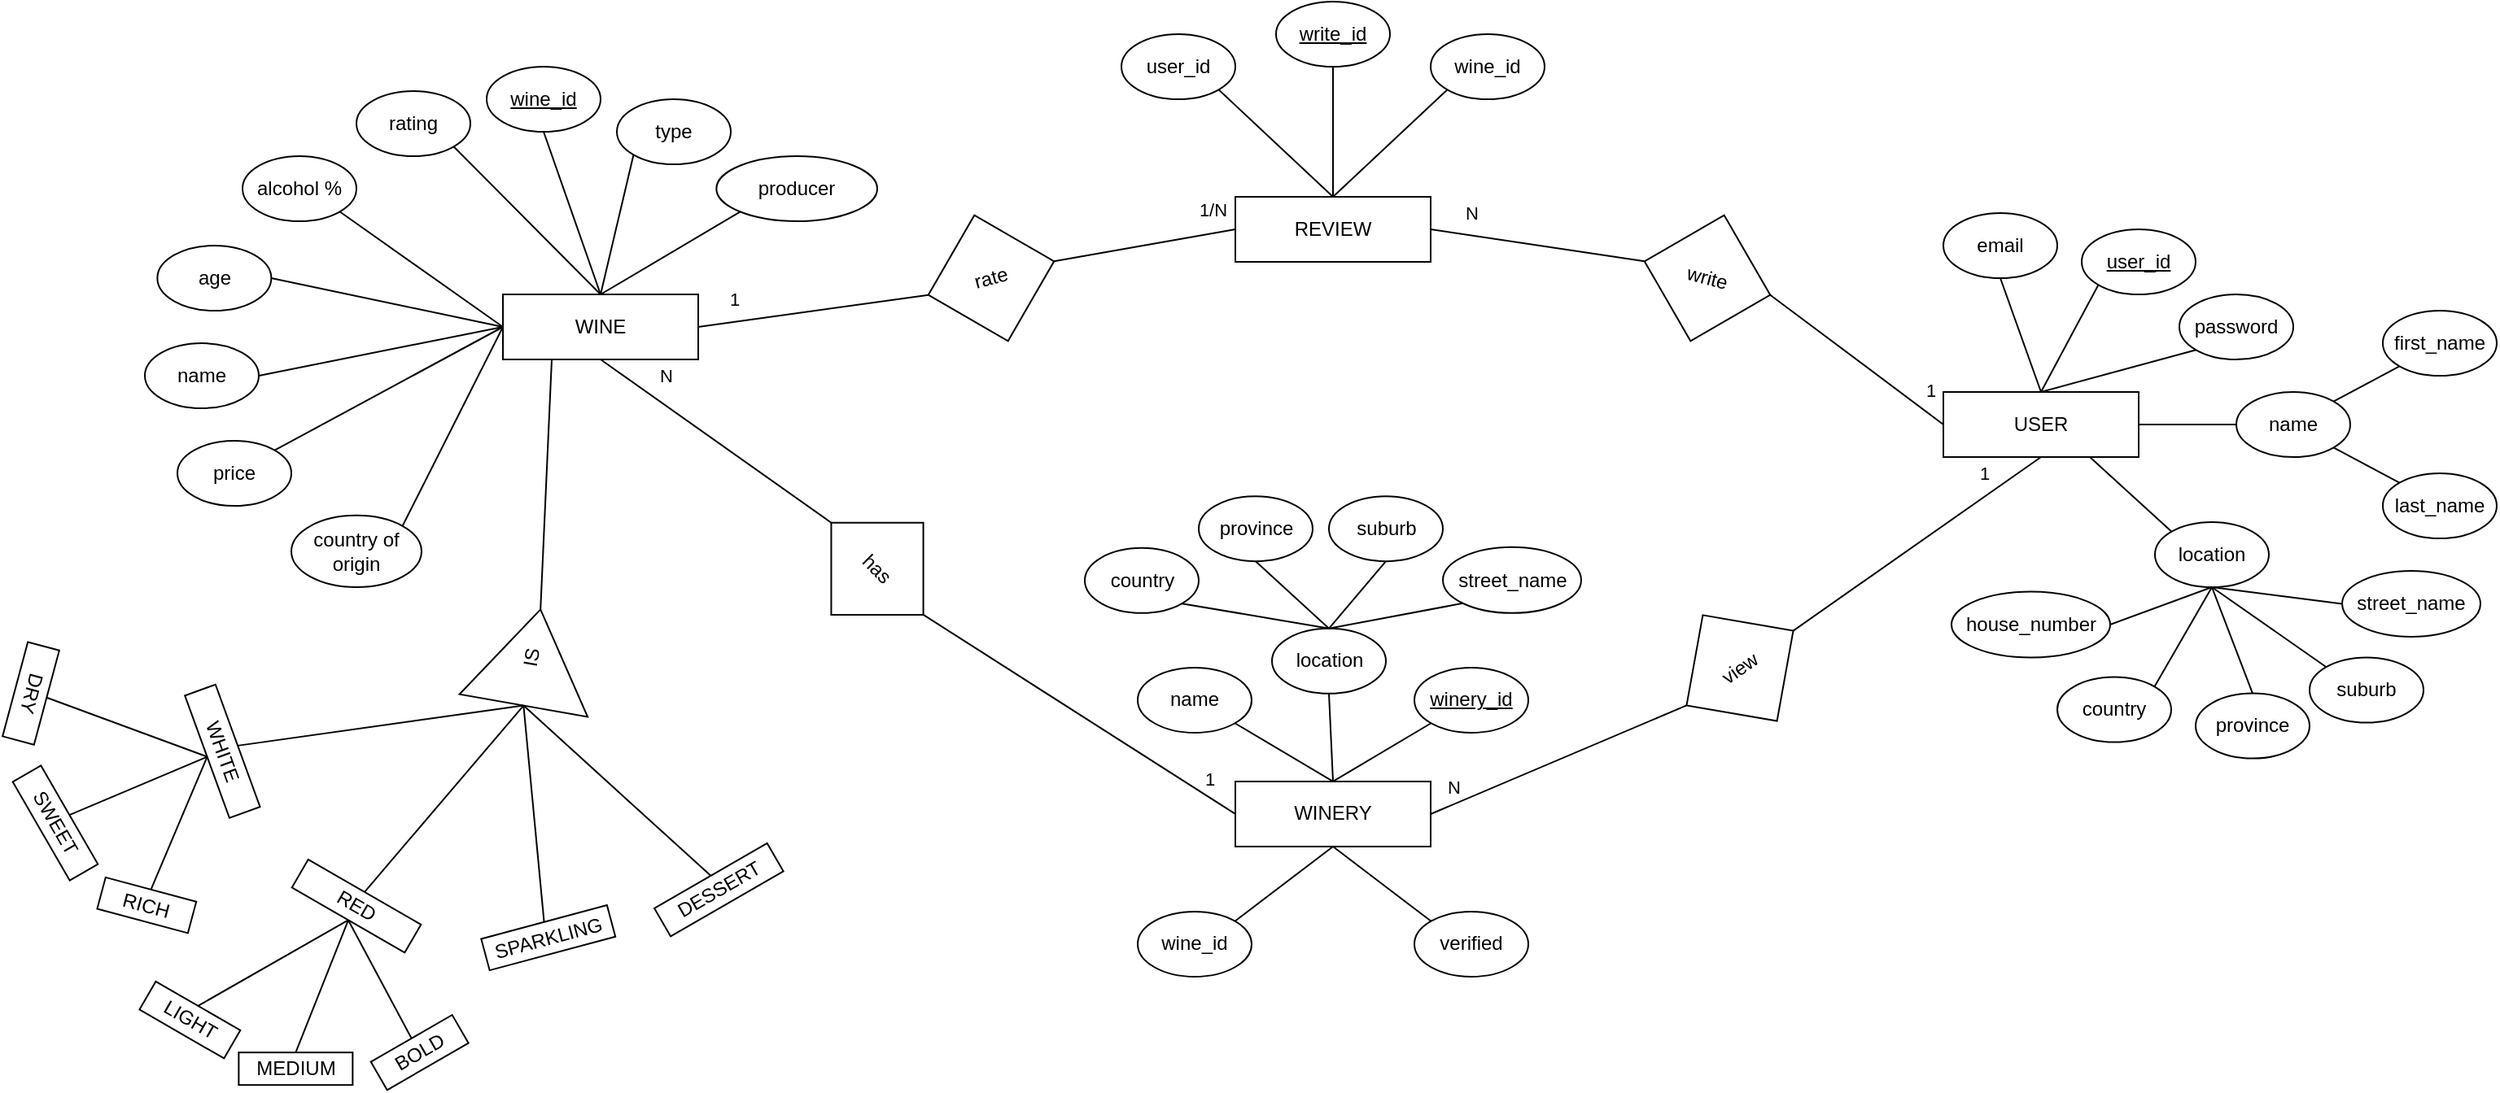 <mxfile version="21.3.2" type="device">
  <diagram id="R2lEEEUBdFMjLlhIrx00" name="Page-1">
    <mxGraphModel dx="2737" dy="1970" grid="1" gridSize="10" guides="1" tooltips="1" connect="1" arrows="1" fold="1" page="1" pageScale="1" pageWidth="850" pageHeight="1100" math="0" shadow="0" extFonts="Permanent Marker^https://fonts.googleapis.com/css?family=Permanent+Marker">
      <root>
        <mxCell id="0" />
        <mxCell id="1" parent="0" />
        <mxCell id="uIdBbjLxFniSCo1o9cFx-1" value="WINE" style="rounded=0;whiteSpace=wrap;html=1;" parent="1" vertex="1">
          <mxGeometry x="20" y="70" width="120" height="40" as="geometry" />
        </mxCell>
        <mxCell id="uIdBbjLxFniSCo1o9cFx-4" value="&lt;u&gt;wine_id&lt;/u&gt;" style="ellipse;whiteSpace=wrap;html=1;" parent="1" vertex="1">
          <mxGeometry x="10" y="-70" width="70" height="40" as="geometry" />
        </mxCell>
        <mxCell id="uIdBbjLxFniSCo1o9cFx-5" value="" style="endArrow=none;html=1;rounded=0;exitX=0.5;exitY=0;exitDx=0;exitDy=0;entryX=0.5;entryY=1;entryDx=0;entryDy=0;" parent="1" source="uIdBbjLxFniSCo1o9cFx-1" target="uIdBbjLxFniSCo1o9cFx-4" edge="1">
          <mxGeometry width="50" height="50" relative="1" as="geometry">
            <mxPoint x="100" y="70" as="sourcePoint" />
            <mxPoint x="80" y="-20" as="targetPoint" />
          </mxGeometry>
        </mxCell>
        <mxCell id="uIdBbjLxFniSCo1o9cFx-6" value="type" style="ellipse;whiteSpace=wrap;html=1;" parent="1" vertex="1">
          <mxGeometry x="90" y="-50" width="70" height="40" as="geometry" />
        </mxCell>
        <mxCell id="uIdBbjLxFniSCo1o9cFx-7" value="" style="endArrow=none;html=1;rounded=0;entryX=0;entryY=1;entryDx=0;entryDy=0;exitX=0.5;exitY=0;exitDx=0;exitDy=0;" parent="1" source="uIdBbjLxFniSCo1o9cFx-1" target="uIdBbjLxFniSCo1o9cFx-6" edge="1">
          <mxGeometry width="50" height="50" relative="1" as="geometry">
            <mxPoint x="110" y="80" as="sourcePoint" />
            <mxPoint x="150.251" y="4.142" as="targetPoint" />
          </mxGeometry>
        </mxCell>
        <mxCell id="uIdBbjLxFniSCo1o9cFx-8" value="name" style="ellipse;whiteSpace=wrap;html=1;" parent="1" vertex="1">
          <mxGeometry x="-200" y="100" width="70" height="40" as="geometry" />
        </mxCell>
        <mxCell id="uIdBbjLxFniSCo1o9cFx-9" value="" style="endArrow=none;html=1;rounded=0;exitX=0;exitY=0.5;exitDx=0;exitDy=0;entryX=1;entryY=0.5;entryDx=0;entryDy=0;" parent="1" source="uIdBbjLxFniSCo1o9cFx-1" target="uIdBbjLxFniSCo1o9cFx-8" edge="1">
          <mxGeometry width="50" height="50" relative="1" as="geometry">
            <mxPoint x="40" y="90" as="sourcePoint" />
            <mxPoint x="-50" y="110" as="targetPoint" />
          </mxGeometry>
        </mxCell>
        <mxCell id="uIdBbjLxFniSCo1o9cFx-12" value="rating" style="ellipse;whiteSpace=wrap;html=1;" parent="1" vertex="1">
          <mxGeometry x="-70" y="-55" width="70" height="40" as="geometry" />
        </mxCell>
        <mxCell id="uIdBbjLxFniSCo1o9cFx-13" value="" style="endArrow=none;html=1;rounded=0;entryX=1;entryY=1;entryDx=0;entryDy=0;exitX=0.5;exitY=0;exitDx=0;exitDy=0;" parent="1" source="uIdBbjLxFniSCo1o9cFx-1" target="uIdBbjLxFniSCo1o9cFx-12" edge="1">
          <mxGeometry width="50" height="50" relative="1" as="geometry">
            <mxPoint x="140" y="110" as="sourcePoint" />
            <mxPoint x="390" y="360" as="targetPoint" />
          </mxGeometry>
        </mxCell>
        <mxCell id="uIdBbjLxFniSCo1o9cFx-17" value="USER" style="rounded=0;whiteSpace=wrap;html=1;" parent="1" vertex="1">
          <mxGeometry x="905" y="130" width="120" height="40" as="geometry" />
        </mxCell>
        <mxCell id="uIdBbjLxFniSCo1o9cFx-18" value="&lt;u&gt;user_id&lt;/u&gt;" style="ellipse;whiteSpace=wrap;html=1;" parent="1" vertex="1">
          <mxGeometry x="990" y="30" width="70" height="40" as="geometry" />
        </mxCell>
        <mxCell id="uIdBbjLxFniSCo1o9cFx-19" value="" style="endArrow=none;html=1;rounded=0;exitX=0.5;exitY=0;exitDx=0;exitDy=0;entryX=0;entryY=1;entryDx=0;entryDy=0;" parent="1" source="uIdBbjLxFniSCo1o9cFx-17" target="uIdBbjLxFniSCo1o9cFx-18" edge="1">
          <mxGeometry width="50" height="50" relative="1" as="geometry">
            <mxPoint x="985" y="130" as="sourcePoint" />
            <mxPoint x="965" y="40" as="targetPoint" />
          </mxGeometry>
        </mxCell>
        <mxCell id="uIdBbjLxFniSCo1o9cFx-20" value="password" style="ellipse;whiteSpace=wrap;html=1;" parent="1" vertex="1">
          <mxGeometry x="1050" y="70" width="70" height="40" as="geometry" />
        </mxCell>
        <mxCell id="uIdBbjLxFniSCo1o9cFx-21" value="" style="endArrow=none;html=1;rounded=0;entryX=0;entryY=1;entryDx=0;entryDy=0;exitX=0.5;exitY=0;exitDx=0;exitDy=0;" parent="1" source="uIdBbjLxFniSCo1o9cFx-17" target="uIdBbjLxFniSCo1o9cFx-20" edge="1">
          <mxGeometry width="50" height="50" relative="1" as="geometry">
            <mxPoint x="995" y="140" as="sourcePoint" />
            <mxPoint x="1245" y="390" as="targetPoint" />
          </mxGeometry>
        </mxCell>
        <mxCell id="uIdBbjLxFniSCo1o9cFx-22" value="name" style="ellipse;whiteSpace=wrap;html=1;" parent="1" vertex="1">
          <mxGeometry x="1085" y="130" width="70" height="40" as="geometry" />
        </mxCell>
        <mxCell id="uIdBbjLxFniSCo1o9cFx-23" value="" style="endArrow=none;html=1;rounded=0;exitX=1;exitY=0.5;exitDx=0;exitDy=0;entryX=0;entryY=0.5;entryDx=0;entryDy=0;" parent="1" source="uIdBbjLxFniSCo1o9cFx-17" target="uIdBbjLxFniSCo1o9cFx-22" edge="1">
          <mxGeometry width="50" height="50" relative="1" as="geometry">
            <mxPoint x="925" y="150" as="sourcePoint" />
            <mxPoint x="835" y="170" as="targetPoint" />
          </mxGeometry>
        </mxCell>
        <mxCell id="uIdBbjLxFniSCo1o9cFx-25" value="email" style="ellipse;whiteSpace=wrap;html=1;" parent="1" vertex="1">
          <mxGeometry x="905" y="20" width="70" height="40" as="geometry" />
        </mxCell>
        <mxCell id="uIdBbjLxFniSCo1o9cFx-26" value="" style="endArrow=none;html=1;rounded=0;entryX=0.5;entryY=1;entryDx=0;entryDy=0;exitX=0.5;exitY=0;exitDx=0;exitDy=0;" parent="1" source="uIdBbjLxFniSCo1o9cFx-17" target="uIdBbjLxFniSCo1o9cFx-25" edge="1">
          <mxGeometry width="50" height="50" relative="1" as="geometry">
            <mxPoint x="1025" y="170" as="sourcePoint" />
            <mxPoint x="1275" y="420" as="targetPoint" />
          </mxGeometry>
        </mxCell>
        <mxCell id="uIdBbjLxFniSCo1o9cFx-28" value="write" style="rhombus;whiteSpace=wrap;html=1;rotation=15;" parent="1" vertex="1">
          <mxGeometry x="720" y="20" width="80" height="80" as="geometry" />
        </mxCell>
        <mxCell id="uIdBbjLxFniSCo1o9cFx-30" value="1/N" style="endArrow=none;html=1;rounded=0;exitX=1;exitY=0.5;exitDx=0;exitDy=0;entryX=0;entryY=0.5;entryDx=0;entryDy=0;" parent="1" source="uIdBbjLxFniSCo1o9cFx-107" target="uIdBbjLxFniSCo1o9cFx-76" edge="1">
          <mxGeometry x="0.776" y="14" width="50" height="50" relative="1" as="geometry">
            <mxPoint x="240" y="250" as="sourcePoint" />
            <mxPoint x="480" y="190" as="targetPoint" />
            <mxPoint x="1" as="offset" />
          </mxGeometry>
        </mxCell>
        <mxCell id="uIdBbjLxFniSCo1o9cFx-36" value="has" style="rhombus;whiteSpace=wrap;html=1;rotation=45;" parent="1" vertex="1">
          <mxGeometry x="210" y="198.66" width="80" height="80" as="geometry" />
        </mxCell>
        <mxCell id="uIdBbjLxFniSCo1o9cFx-41" value="1" style="endArrow=none;html=1;rounded=0;exitX=1;exitY=0.5;exitDx=0;exitDy=0;entryX=0;entryY=0.5;entryDx=0;entryDy=0;" parent="1" source="uIdBbjLxFniSCo1o9cFx-36" target="uIdBbjLxFniSCo1o9cFx-43" edge="1">
          <mxGeometry x="0.778" y="10" width="50" height="50" relative="1" as="geometry">
            <mxPoint x="350" y="59.48" as="sourcePoint" />
            <mxPoint x="430" y="269.48" as="targetPoint" />
            <mxPoint as="offset" />
          </mxGeometry>
        </mxCell>
        <mxCell id="uIdBbjLxFniSCo1o9cFx-42" value="N" style="endArrow=none;html=1;rounded=0;entryX=0;entryY=0.5;entryDx=0;entryDy=0;exitX=0.5;exitY=1;exitDx=0;exitDy=0;" parent="1" source="uIdBbjLxFniSCo1o9cFx-1" target="uIdBbjLxFniSCo1o9cFx-36" edge="1">
          <mxGeometry x="-0.557" y="15" width="50" height="50" relative="1" as="geometry">
            <mxPoint x="320" y="160" as="sourcePoint" />
            <mxPoint x="500" y="160" as="targetPoint" />
            <mxPoint as="offset" />
          </mxGeometry>
        </mxCell>
        <mxCell id="uIdBbjLxFniSCo1o9cFx-43" value="WINERY" style="rounded=0;whiteSpace=wrap;html=1;" parent="1" vertex="1">
          <mxGeometry x="470" y="369.48" width="120" height="40" as="geometry" />
        </mxCell>
        <mxCell id="uIdBbjLxFniSCo1o9cFx-44" value="&lt;u&gt;winery_id&lt;/u&gt;" style="ellipse;whiteSpace=wrap;html=1;" parent="1" vertex="1">
          <mxGeometry x="580" y="299.48" width="70" height="40" as="geometry" />
        </mxCell>
        <mxCell id="uIdBbjLxFniSCo1o9cFx-45" value="" style="endArrow=none;html=1;rounded=0;exitX=0.5;exitY=0;exitDx=0;exitDy=0;entryX=0;entryY=1;entryDx=0;entryDy=0;" parent="1" source="uIdBbjLxFniSCo1o9cFx-43" target="uIdBbjLxFniSCo1o9cFx-44" edge="1">
          <mxGeometry width="50" height="50" relative="1" as="geometry">
            <mxPoint x="550" y="369.48" as="sourcePoint" />
            <mxPoint x="530" y="279.48" as="targetPoint" />
          </mxGeometry>
        </mxCell>
        <mxCell id="uIdBbjLxFniSCo1o9cFx-46" value="location" style="ellipse;whiteSpace=wrap;html=1;" parent="1" vertex="1">
          <mxGeometry x="492.5" y="275.41" width="70" height="40" as="geometry" />
        </mxCell>
        <mxCell id="uIdBbjLxFniSCo1o9cFx-47" value="" style="endArrow=none;html=1;rounded=0;entryX=0.5;entryY=1;entryDx=0;entryDy=0;exitX=0.5;exitY=0;exitDx=0;exitDy=0;" parent="1" source="uIdBbjLxFniSCo1o9cFx-43" target="uIdBbjLxFniSCo1o9cFx-46" edge="1">
          <mxGeometry width="50" height="50" relative="1" as="geometry">
            <mxPoint x="560" y="379.48" as="sourcePoint" />
            <mxPoint x="810" y="629.48" as="targetPoint" />
          </mxGeometry>
        </mxCell>
        <mxCell id="uIdBbjLxFniSCo1o9cFx-48" value="wine_id" style="ellipse;whiteSpace=wrap;html=1;" parent="1" vertex="1">
          <mxGeometry x="410" y="449.48" width="70" height="40" as="geometry" />
        </mxCell>
        <mxCell id="uIdBbjLxFniSCo1o9cFx-49" value="" style="endArrow=none;html=1;rounded=0;exitX=0.5;exitY=1;exitDx=0;exitDy=0;entryX=1;entryY=0;entryDx=0;entryDy=0;" parent="1" source="uIdBbjLxFniSCo1o9cFx-43" target="uIdBbjLxFniSCo1o9cFx-48" edge="1">
          <mxGeometry width="50" height="50" relative="1" as="geometry">
            <mxPoint x="490" y="389.48" as="sourcePoint" />
            <mxPoint x="400" y="409.48" as="targetPoint" />
          </mxGeometry>
        </mxCell>
        <mxCell id="uIdBbjLxFniSCo1o9cFx-50" value="verified" style="ellipse;whiteSpace=wrap;html=1;" parent="1" vertex="1">
          <mxGeometry x="580" y="449.48" width="70" height="40" as="geometry" />
        </mxCell>
        <mxCell id="uIdBbjLxFniSCo1o9cFx-51" value="name" style="ellipse;whiteSpace=wrap;html=1;" parent="1" vertex="1">
          <mxGeometry x="410" y="299.48" width="70" height="40" as="geometry" />
        </mxCell>
        <mxCell id="uIdBbjLxFniSCo1o9cFx-52" value="" style="endArrow=none;html=1;rounded=0;entryX=1;entryY=1;entryDx=0;entryDy=0;exitX=0.5;exitY=0;exitDx=0;exitDy=0;" parent="1" source="uIdBbjLxFniSCo1o9cFx-43" target="uIdBbjLxFniSCo1o9cFx-51" edge="1">
          <mxGeometry width="50" height="50" relative="1" as="geometry">
            <mxPoint x="590" y="409.48" as="sourcePoint" />
            <mxPoint x="840" y="659.48" as="targetPoint" />
          </mxGeometry>
        </mxCell>
        <mxCell id="uIdBbjLxFniSCo1o9cFx-53" value="" style="endArrow=none;html=1;rounded=0;entryX=0;entryY=0;entryDx=0;entryDy=0;exitX=0.5;exitY=1;exitDx=0;exitDy=0;" parent="1" source="uIdBbjLxFniSCo1o9cFx-43" target="uIdBbjLxFniSCo1o9cFx-50" edge="1">
          <mxGeometry width="50" height="50" relative="1" as="geometry">
            <mxPoint x="570" y="389.48" as="sourcePoint" />
            <mxPoint x="685" y="309.48" as="targetPoint" />
          </mxGeometry>
        </mxCell>
        <mxCell id="uIdBbjLxFniSCo1o9cFx-70" value="N" style="endArrow=none;html=1;rounded=0;exitX=1;exitY=0.5;exitDx=0;exitDy=0;entryX=0;entryY=0.5;entryDx=0;entryDy=0;" parent="1" source="uIdBbjLxFniSCo1o9cFx-43" target="uIdBbjLxFniSCo1o9cFx-133" edge="1">
          <mxGeometry x="-0.778" y="10" width="50" height="50" relative="1" as="geometry">
            <mxPoint x="300" y="399.48" as="sourcePoint" />
            <mxPoint x="731.896" y="287.944" as="targetPoint" />
            <mxPoint as="offset" />
          </mxGeometry>
        </mxCell>
        <mxCell id="uIdBbjLxFniSCo1o9cFx-71" value="1" style="endArrow=none;html=1;rounded=0;exitX=1;exitY=0.5;exitDx=0;exitDy=0;entryX=0.5;entryY=1;entryDx=0;entryDy=0;" parent="1" source="uIdBbjLxFniSCo1o9cFx-133" target="uIdBbjLxFniSCo1o9cFx-17" edge="1">
          <mxGeometry x="0.63" y="12" width="50" height="50" relative="1" as="geometry">
            <mxPoint x="718.464" y="241.376" as="sourcePoint" />
            <mxPoint x="410" y="390" as="targetPoint" />
            <mxPoint as="offset" />
          </mxGeometry>
        </mxCell>
        <mxCell id="uIdBbjLxFniSCo1o9cFx-72" value="last_name" style="ellipse;whiteSpace=wrap;html=1;" parent="1" vertex="1">
          <mxGeometry x="1175" y="180" width="70" height="40" as="geometry" />
        </mxCell>
        <mxCell id="uIdBbjLxFniSCo1o9cFx-73" value="first_name" style="ellipse;whiteSpace=wrap;html=1;" parent="1" vertex="1">
          <mxGeometry x="1175" y="80" width="70" height="40" as="geometry" />
        </mxCell>
        <mxCell id="uIdBbjLxFniSCo1o9cFx-74" value="" style="endArrow=none;html=1;rounded=0;entryX=0;entryY=1;entryDx=0;entryDy=0;exitX=1;exitY=0;exitDx=0;exitDy=0;" parent="1" source="uIdBbjLxFniSCo1o9cFx-22" target="uIdBbjLxFniSCo1o9cFx-73" edge="1">
          <mxGeometry width="50" height="50" relative="1" as="geometry">
            <mxPoint x="975" y="140" as="sourcePoint" />
            <mxPoint x="1045" y="74" as="targetPoint" />
          </mxGeometry>
        </mxCell>
        <mxCell id="uIdBbjLxFniSCo1o9cFx-75" value="" style="endArrow=none;html=1;rounded=0;entryX=0;entryY=0;entryDx=0;entryDy=0;exitX=1;exitY=1;exitDx=0;exitDy=0;" parent="1" source="uIdBbjLxFniSCo1o9cFx-22" target="uIdBbjLxFniSCo1o9cFx-72" edge="1">
          <mxGeometry width="50" height="50" relative="1" as="geometry">
            <mxPoint x="985" y="150" as="sourcePoint" />
            <mxPoint x="1055" y="84" as="targetPoint" />
          </mxGeometry>
        </mxCell>
        <mxCell id="uIdBbjLxFniSCo1o9cFx-76" value="REVIEW" style="rounded=0;whiteSpace=wrap;html=1;" parent="1" vertex="1">
          <mxGeometry x="470" y="10" width="120" height="40" as="geometry" />
        </mxCell>
        <mxCell id="uIdBbjLxFniSCo1o9cFx-77" value="&lt;u&gt;write_id&lt;/u&gt;" style="ellipse;whiteSpace=wrap;html=1;" parent="1" vertex="1">
          <mxGeometry x="495" y="-110" width="70" height="40" as="geometry" />
        </mxCell>
        <mxCell id="uIdBbjLxFniSCo1o9cFx-78" value="" style="endArrow=none;html=1;rounded=0;exitX=0.5;exitY=0;exitDx=0;exitDy=0;entryX=0.5;entryY=1;entryDx=0;entryDy=0;" parent="1" source="uIdBbjLxFniSCo1o9cFx-76" target="uIdBbjLxFniSCo1o9cFx-77" edge="1">
          <mxGeometry width="50" height="50" relative="1" as="geometry">
            <mxPoint x="550" y="10" as="sourcePoint" />
            <mxPoint x="530" y="-80" as="targetPoint" />
          </mxGeometry>
        </mxCell>
        <mxCell id="uIdBbjLxFniSCo1o9cFx-79" value="wine_id" style="ellipse;whiteSpace=wrap;html=1;" parent="1" vertex="1">
          <mxGeometry x="590" y="-90" width="70" height="40" as="geometry" />
        </mxCell>
        <mxCell id="uIdBbjLxFniSCo1o9cFx-80" value="" style="endArrow=none;html=1;rounded=0;entryX=0;entryY=1;entryDx=0;entryDy=0;exitX=0.5;exitY=0;exitDx=0;exitDy=0;" parent="1" source="uIdBbjLxFniSCo1o9cFx-76" target="uIdBbjLxFniSCo1o9cFx-79" edge="1">
          <mxGeometry width="50" height="50" relative="1" as="geometry">
            <mxPoint x="560" y="20" as="sourcePoint" />
            <mxPoint x="810" y="270" as="targetPoint" />
          </mxGeometry>
        </mxCell>
        <mxCell id="uIdBbjLxFniSCo1o9cFx-82" value="1" style="endArrow=none;html=1;rounded=0;exitX=1;exitY=0.5;exitDx=0;exitDy=0;entryX=0;entryY=0.5;entryDx=0;entryDy=0;" parent="1" source="uIdBbjLxFniSCo1o9cFx-28" target="uIdBbjLxFniSCo1o9cFx-17" edge="1">
          <mxGeometry x="0.705" y="12" width="50" height="50" relative="1" as="geometry">
            <mxPoint x="450" y="70" as="sourcePoint" />
            <mxPoint x="610" y="70" as="targetPoint" />
            <mxPoint as="offset" />
          </mxGeometry>
        </mxCell>
        <mxCell id="uIdBbjLxFniSCo1o9cFx-83" value="user_id" style="ellipse;whiteSpace=wrap;html=1;" parent="1" vertex="1">
          <mxGeometry x="400" y="-90" width="70" height="40" as="geometry" />
        </mxCell>
        <mxCell id="uIdBbjLxFniSCo1o9cFx-84" value="" style="endArrow=none;html=1;rounded=0;entryX=1;entryY=1;entryDx=0;entryDy=0;exitX=0.5;exitY=0;exitDx=0;exitDy=0;" parent="1" source="uIdBbjLxFniSCo1o9cFx-76" target="uIdBbjLxFniSCo1o9cFx-83" edge="1">
          <mxGeometry width="50" height="50" relative="1" as="geometry">
            <mxPoint x="590" y="50" as="sourcePoint" />
            <mxPoint x="840" y="300" as="targetPoint" />
          </mxGeometry>
        </mxCell>
        <mxCell id="uIdBbjLxFniSCo1o9cFx-102" value="N" style="endArrow=none;html=1;rounded=0;exitX=1;exitY=0.5;exitDx=0;exitDy=0;entryX=0;entryY=0.5;entryDx=0;entryDy=0;" parent="1" source="uIdBbjLxFniSCo1o9cFx-76" target="uIdBbjLxFniSCo1o9cFx-28" edge="1">
          <mxGeometry x="-0.654" y="14" width="50" height="50" relative="1" as="geometry">
            <mxPoint x="780" y="210" as="sourcePoint" />
            <mxPoint x="925" y="260" as="targetPoint" />
            <mxPoint as="offset" />
          </mxGeometry>
        </mxCell>
        <mxCell id="uIdBbjLxFniSCo1o9cFx-107" value="rate" style="rhombus;whiteSpace=wrap;html=1;rotation=-15;" parent="1" vertex="1">
          <mxGeometry x="280" y="20" width="80" height="80" as="geometry" />
        </mxCell>
        <mxCell id="uIdBbjLxFniSCo1o9cFx-112" value="1" style="endArrow=none;html=1;rounded=0;exitX=1;exitY=0.5;exitDx=0;exitDy=0;entryX=0;entryY=0.5;entryDx=0;entryDy=0;" parent="1" source="uIdBbjLxFniSCo1o9cFx-1" target="uIdBbjLxFniSCo1o9cFx-107" edge="1">
          <mxGeometry x="-0.654" y="14" width="50" height="50" relative="1" as="geometry">
            <mxPoint x="240" y="-140" as="sourcePoint" />
            <mxPoint x="545" y="90" as="targetPoint" />
            <mxPoint as="offset" />
          </mxGeometry>
        </mxCell>
        <mxCell id="uIdBbjLxFniSCo1o9cFx-117" value="IS&lt;br&gt;" style="triangle;whiteSpace=wrap;html=1;rotation=-80;" parent="1" vertex="1">
          <mxGeometry x="7.88" y="253.25" width="60" height="80" as="geometry" />
        </mxCell>
        <mxCell id="uIdBbjLxFniSCo1o9cFx-118" value="" style="endArrow=none;html=1;rounded=0;exitX=0.25;exitY=1;exitDx=0;exitDy=0;entryX=1;entryY=0.5;entryDx=0;entryDy=0;" parent="1" source="uIdBbjLxFniSCo1o9cFx-1" target="uIdBbjLxFniSCo1o9cFx-117" edge="1">
          <mxGeometry width="50" height="50" relative="1" as="geometry">
            <mxPoint x="-20.0" y="163.52" as="sourcePoint" />
            <mxPoint x="-62.12" y="234.28" as="targetPoint" />
          </mxGeometry>
        </mxCell>
        <mxCell id="uIdBbjLxFniSCo1o9cFx-120" value="" style="endArrow=none;html=1;rounded=0;exitX=0;exitY=0.5;exitDx=0;exitDy=0;entryX=0.5;entryY=0;entryDx=0;entryDy=0;" parent="1" source="uIdBbjLxFniSCo1o9cFx-117" target="uIdBbjLxFniSCo1o9cFx-123" edge="1">
          <mxGeometry width="50" height="50" relative="1" as="geometry">
            <mxPoint x="30.115" y="323.408" as="sourcePoint" />
            <mxPoint x="-112.32" y="363.39" as="targetPoint" />
          </mxGeometry>
        </mxCell>
        <mxCell id="uIdBbjLxFniSCo1o9cFx-121" value="" style="endArrow=none;html=1;rounded=0;entryX=0.5;entryY=0;entryDx=0;entryDy=0;exitX=0;exitY=0.5;exitDx=0;exitDy=0;" parent="1" source="uIdBbjLxFniSCo1o9cFx-117" target="uIdBbjLxFniSCo1o9cFx-124" edge="1">
          <mxGeometry width="50" height="50" relative="1" as="geometry">
            <mxPoint y="350" as="sourcePoint" />
            <mxPoint x="-62.32" y="383.39" as="targetPoint" />
          </mxGeometry>
        </mxCell>
        <mxCell id="uIdBbjLxFniSCo1o9cFx-122" value="" style="endArrow=none;html=1;rounded=0;exitX=0;exitY=0.5;exitDx=0;exitDy=0;entryX=0.5;entryY=0;entryDx=0;entryDy=0;" parent="1" source="uIdBbjLxFniSCo1o9cFx-117" target="uIdBbjLxFniSCo1o9cFx-125" edge="1">
          <mxGeometry width="50" height="50" relative="1" as="geometry">
            <mxPoint x="30.115" y="323.408" as="sourcePoint" />
            <mxPoint x="20.0" y="427.47" as="targetPoint" />
          </mxGeometry>
        </mxCell>
        <mxCell id="uIdBbjLxFniSCo1o9cFx-123" value="WHITE" style="rounded=0;whiteSpace=wrap;html=1;rotation=70;" parent="1" vertex="1">
          <mxGeometry x="-192.32" y="340.86" width="80" height="20" as="geometry" />
        </mxCell>
        <mxCell id="uIdBbjLxFniSCo1o9cFx-124" value="RED" style="rounded=0;whiteSpace=wrap;html=1;rotation=30;" parent="1" vertex="1">
          <mxGeometry x="-110" y="436.08" width="80" height="20" as="geometry" />
        </mxCell>
        <mxCell id="uIdBbjLxFniSCo1o9cFx-125" value="SPARKLING" style="rounded=0;whiteSpace=wrap;html=1;rotation=-15;" parent="1" vertex="1">
          <mxGeometry x="7.88" y="455.56" width="80" height="20" as="geometry" />
        </mxCell>
        <mxCell id="uIdBbjLxFniSCo1o9cFx-133" value="view" style="rhombus;whiteSpace=wrap;html=1;rotation=-35;" parent="1" vertex="1">
          <mxGeometry x="740" y="260" width="80" height="79.48" as="geometry" />
        </mxCell>
        <mxCell id="uIdBbjLxFniSCo1o9cFx-137" value="age" style="ellipse;whiteSpace=wrap;html=1;" parent="1" vertex="1">
          <mxGeometry x="-192.32" y="40" width="70" height="40" as="geometry" />
        </mxCell>
        <mxCell id="uIdBbjLxFniSCo1o9cFx-138" value="" style="endArrow=none;html=1;rounded=0;exitX=0;exitY=0.5;exitDx=0;exitDy=0;entryX=1;entryY=0.5;entryDx=0;entryDy=0;" parent="1" source="uIdBbjLxFniSCo1o9cFx-1" target="uIdBbjLxFniSCo1o9cFx-137" edge="1">
          <mxGeometry width="50" height="50" relative="1" as="geometry">
            <mxPoint x="90" y="80" as="sourcePoint" />
            <mxPoint x="-50" y="100" as="targetPoint" />
          </mxGeometry>
        </mxCell>
        <mxCell id="uIdBbjLxFniSCo1o9cFx-140" value="location" style="ellipse;whiteSpace=wrap;html=1;" parent="1" vertex="1">
          <mxGeometry x="1035" y="210" width="70" height="40" as="geometry" />
        </mxCell>
        <mxCell id="uIdBbjLxFniSCo1o9cFx-141" value="" style="endArrow=none;html=1;rounded=0;entryX=0;entryY=0;entryDx=0;entryDy=0;exitX=0.75;exitY=1;exitDx=0;exitDy=0;" parent="1" source="uIdBbjLxFniSCo1o9cFx-17" target="uIdBbjLxFniSCo1o9cFx-140" edge="1">
          <mxGeometry width="50" height="50" relative="1" as="geometry">
            <mxPoint x="950" y="289.52" as="sourcePoint" />
            <mxPoint x="1230" y="550" as="targetPoint" />
          </mxGeometry>
        </mxCell>
        <mxCell id="uIdBbjLxFniSCo1o9cFx-142" value="street_name" style="ellipse;whiteSpace=wrap;html=1;" parent="1" vertex="1">
          <mxGeometry x="1150" y="240.0" width="85" height="40.52" as="geometry" />
        </mxCell>
        <mxCell id="uIdBbjLxFniSCo1o9cFx-143" value="" style="endArrow=none;html=1;rounded=0;entryX=0;entryY=0.5;entryDx=0;entryDy=0;exitX=0.5;exitY=1;exitDx=0;exitDy=0;" parent="1" source="uIdBbjLxFniSCo1o9cFx-140" target="uIdBbjLxFniSCo1o9cFx-142" edge="1">
          <mxGeometry width="50" height="50" relative="1" as="geometry">
            <mxPoint x="1100" y="264.59" as="sourcePoint" />
            <mxPoint x="850" y="689.48" as="targetPoint" />
          </mxGeometry>
        </mxCell>
        <mxCell id="uIdBbjLxFniSCo1o9cFx-144" value="suburb" style="ellipse;whiteSpace=wrap;html=1;" parent="1" vertex="1">
          <mxGeometry x="1130" y="293.25" width="70" height="40" as="geometry" />
        </mxCell>
        <mxCell id="uIdBbjLxFniSCo1o9cFx-145" value="" style="endArrow=none;html=1;rounded=0;entryX=0;entryY=0;entryDx=0;entryDy=0;exitX=0.5;exitY=1;exitDx=0;exitDy=0;" parent="1" source="uIdBbjLxFniSCo1o9cFx-140" target="uIdBbjLxFniSCo1o9cFx-144" edge="1">
          <mxGeometry width="50" height="50" relative="1" as="geometry">
            <mxPoint x="1100" y="264.59" as="sourcePoint" />
            <mxPoint x="1275" y="659.96" as="targetPoint" />
          </mxGeometry>
        </mxCell>
        <mxCell id="uIdBbjLxFniSCo1o9cFx-149" value="province" style="ellipse;whiteSpace=wrap;html=1;" parent="1" vertex="1">
          <mxGeometry x="1060" y="315.3" width="70" height="40" as="geometry" />
        </mxCell>
        <mxCell id="uIdBbjLxFniSCo1o9cFx-150" value="country" style="ellipse;whiteSpace=wrap;html=1;" parent="1" vertex="1">
          <mxGeometry x="975" y="305.3" width="70" height="40" as="geometry" />
        </mxCell>
        <mxCell id="uIdBbjLxFniSCo1o9cFx-151" value="" style="endArrow=none;html=1;rounded=0;entryX=0.5;entryY=0;entryDx=0;entryDy=0;exitX=0.5;exitY=1;exitDx=0;exitDy=0;" parent="1" source="uIdBbjLxFniSCo1o9cFx-140" target="uIdBbjLxFniSCo1o9cFx-149" edge="1">
          <mxGeometry width="50" height="50" relative="1" as="geometry">
            <mxPoint x="1100" y="264.59" as="sourcePoint" />
            <mxPoint x="1165" y="341.0" as="targetPoint" />
          </mxGeometry>
        </mxCell>
        <mxCell id="uIdBbjLxFniSCo1o9cFx-152" value="" style="endArrow=none;html=1;rounded=0;entryX=1;entryY=0;entryDx=0;entryDy=0;exitX=0.5;exitY=1;exitDx=0;exitDy=0;" parent="1" source="uIdBbjLxFniSCo1o9cFx-140" target="uIdBbjLxFniSCo1o9cFx-150" edge="1">
          <mxGeometry width="50" height="50" relative="1" as="geometry">
            <mxPoint x="1100" y="264.59" as="sourcePoint" />
            <mxPoint x="1175" y="351.0" as="targetPoint" />
          </mxGeometry>
        </mxCell>
        <mxCell id="uIdBbjLxFniSCo1o9cFx-153" value="street_name" style="ellipse;whiteSpace=wrap;html=1;" parent="1" vertex="1">
          <mxGeometry x="597.5" y="225.41" width="85" height="40.52" as="geometry" />
        </mxCell>
        <mxCell id="uIdBbjLxFniSCo1o9cFx-154" value="suburb" style="ellipse;whiteSpace=wrap;html=1;" parent="1" vertex="1">
          <mxGeometry x="527.5" y="194.07" width="70" height="40" as="geometry" />
        </mxCell>
        <mxCell id="uIdBbjLxFniSCo1o9cFx-155" value="province" style="ellipse;whiteSpace=wrap;html=1;" parent="1" vertex="1">
          <mxGeometry x="447.5" y="194.07" width="70" height="40" as="geometry" />
        </mxCell>
        <mxCell id="uIdBbjLxFniSCo1o9cFx-156" value="country" style="ellipse;whiteSpace=wrap;html=1;" parent="1" vertex="1">
          <mxGeometry x="377.5" y="225.93" width="70" height="40" as="geometry" />
        </mxCell>
        <mxCell id="uIdBbjLxFniSCo1o9cFx-157" value="" style="endArrow=none;html=1;rounded=0;entryX=1;entryY=1;entryDx=0;entryDy=0;exitX=0.5;exitY=0;exitDx=0;exitDy=0;" parent="1" source="uIdBbjLxFniSCo1o9cFx-46" target="uIdBbjLxFniSCo1o9cFx-156" edge="1">
          <mxGeometry width="50" height="50" relative="1" as="geometry">
            <mxPoint x="537.5" y="390.34" as="sourcePoint" />
            <mxPoint x="537.5" y="325.34" as="targetPoint" />
          </mxGeometry>
        </mxCell>
        <mxCell id="uIdBbjLxFniSCo1o9cFx-158" value="" style="endArrow=none;html=1;rounded=0;entryX=0.5;entryY=1;entryDx=0;entryDy=0;exitX=0.5;exitY=0;exitDx=0;exitDy=0;" parent="1" source="uIdBbjLxFniSCo1o9cFx-46" target="uIdBbjLxFniSCo1o9cFx-155" edge="1">
          <mxGeometry width="50" height="50" relative="1" as="geometry">
            <mxPoint x="547.5" y="400.34" as="sourcePoint" />
            <mxPoint x="547.5" y="335.34" as="targetPoint" />
          </mxGeometry>
        </mxCell>
        <mxCell id="uIdBbjLxFniSCo1o9cFx-159" value="" style="endArrow=none;html=1;rounded=0;entryX=0.5;entryY=1;entryDx=0;entryDy=0;exitX=0.5;exitY=0;exitDx=0;exitDy=0;" parent="1" source="uIdBbjLxFniSCo1o9cFx-46" target="uIdBbjLxFniSCo1o9cFx-154" edge="1">
          <mxGeometry width="50" height="50" relative="1" as="geometry">
            <mxPoint x="557.5" y="410.34" as="sourcePoint" />
            <mxPoint x="557.5" y="345.34" as="targetPoint" />
          </mxGeometry>
        </mxCell>
        <mxCell id="uIdBbjLxFniSCo1o9cFx-160" value="" style="endArrow=none;html=1;rounded=0;entryX=0;entryY=1;entryDx=0;entryDy=0;exitX=0.5;exitY=0;exitDx=0;exitDy=0;" parent="1" source="uIdBbjLxFniSCo1o9cFx-46" target="uIdBbjLxFniSCo1o9cFx-153" edge="1">
          <mxGeometry width="50" height="50" relative="1" as="geometry">
            <mxPoint x="567.5" y="420.34" as="sourcePoint" />
            <mxPoint x="567.5" y="355.34" as="targetPoint" />
          </mxGeometry>
        </mxCell>
        <mxCell id="uIdBbjLxFniSCo1o9cFx-162" value="house_number" style="ellipse;whiteSpace=wrap;html=1;" parent="1" vertex="1">
          <mxGeometry x="910" y="252.73" width="97.5" height="40.52" as="geometry" />
        </mxCell>
        <mxCell id="uIdBbjLxFniSCo1o9cFx-163" value="" style="endArrow=none;html=1;rounded=0;entryX=1;entryY=0.5;entryDx=0;entryDy=0;exitX=0.5;exitY=1;exitDx=0;exitDy=0;" parent="1" source="uIdBbjLxFniSCo1o9cFx-140" target="uIdBbjLxFniSCo1o9cFx-162" edge="1">
          <mxGeometry width="50" height="50" relative="1" as="geometry">
            <mxPoint x="1100" y="264.59" as="sourcePoint" />
            <mxPoint x="605" y="663.55" as="targetPoint" />
          </mxGeometry>
        </mxCell>
        <mxCell id="uIdBbjLxFniSCo1o9cFx-165" value="producer" style="ellipse;whiteSpace=wrap;html=1;" parent="1" vertex="1">
          <mxGeometry x="151.16" y="-15" width="98.84" height="40" as="geometry" />
        </mxCell>
        <mxCell id="uIdBbjLxFniSCo1o9cFx-166" value="" style="endArrow=none;html=1;rounded=0;entryX=0;entryY=1;entryDx=0;entryDy=0;exitX=0.5;exitY=0;exitDx=0;exitDy=0;" parent="1" source="uIdBbjLxFniSCo1o9cFx-1" target="uIdBbjLxFniSCo1o9cFx-165" edge="1">
          <mxGeometry width="50" height="50" relative="1" as="geometry">
            <mxPoint x="131.16" y="95" as="sourcePoint" />
            <mxPoint x="211.411" y="39.142" as="targetPoint" />
          </mxGeometry>
        </mxCell>
        <mxCell id="uIdBbjLxFniSCo1o9cFx-167" value="country of origin" style="ellipse;whiteSpace=wrap;html=1;" parent="1" vertex="1">
          <mxGeometry x="-110" y="205.93" width="80" height="44.07" as="geometry" />
        </mxCell>
        <mxCell id="uIdBbjLxFniSCo1o9cFx-168" value="" style="endArrow=none;html=1;rounded=0;exitX=0;exitY=0.5;exitDx=0;exitDy=0;entryX=1;entryY=0;entryDx=0;entryDy=0;" parent="1" source="uIdBbjLxFniSCo1o9cFx-1" target="uIdBbjLxFniSCo1o9cFx-167" edge="1">
          <mxGeometry width="50" height="50" relative="1" as="geometry">
            <mxPoint x="30" y="200" as="sourcePoint" />
            <mxPoint x="-40" y="220" as="targetPoint" />
          </mxGeometry>
        </mxCell>
        <mxCell id="uIdBbjLxFniSCo1o9cFx-169" value="price" style="ellipse;whiteSpace=wrap;html=1;" parent="1" vertex="1">
          <mxGeometry x="-180.0" y="160" width="70" height="40" as="geometry" />
        </mxCell>
        <mxCell id="uIdBbjLxFniSCo1o9cFx-170" value="" style="endArrow=none;html=1;rounded=0;exitX=0;exitY=0.5;exitDx=0;exitDy=0;entryX=1;entryY=0;entryDx=0;entryDy=0;" parent="1" source="uIdBbjLxFniSCo1o9cFx-1" target="uIdBbjLxFniSCo1o9cFx-169" edge="1">
          <mxGeometry width="50" height="50" relative="1" as="geometry">
            <mxPoint x="30" y="200" as="sourcePoint" />
            <mxPoint x="-40" y="210" as="targetPoint" />
          </mxGeometry>
        </mxCell>
        <mxCell id="uIdBbjLxFniSCo1o9cFx-171" value="alcohol %" style="ellipse;whiteSpace=wrap;html=1;" parent="1" vertex="1">
          <mxGeometry x="-140" y="-15" width="70" height="40" as="geometry" />
        </mxCell>
        <mxCell id="uIdBbjLxFniSCo1o9cFx-172" value="" style="endArrow=none;html=1;rounded=0;exitX=0;exitY=0.5;exitDx=0;exitDy=0;entryX=1;entryY=1;entryDx=0;entryDy=0;" parent="1" source="uIdBbjLxFniSCo1o9cFx-1" target="uIdBbjLxFniSCo1o9cFx-171" edge="1">
          <mxGeometry width="50" height="50" relative="1" as="geometry">
            <mxPoint x="37.68" y="40" as="sourcePoint" />
            <mxPoint x="-32.32" y="50" as="targetPoint" />
          </mxGeometry>
        </mxCell>
        <mxCell id="kYZ5bdaNt_2jnJTmbMFZ-7" value="" style="endArrow=none;html=1;rounded=0;exitX=0.5;exitY=1;exitDx=0;exitDy=0;entryX=0.5;entryY=0;entryDx=0;entryDy=0;" edge="1" parent="1" target="kYZ5bdaNt_2jnJTmbMFZ-10" source="uIdBbjLxFniSCo1o9cFx-124">
          <mxGeometry width="50" height="50" relative="1" as="geometry">
            <mxPoint x="-69.32" y="466.6" as="sourcePoint" />
            <mxPoint x="-185" y="527.6" as="targetPoint" />
          </mxGeometry>
        </mxCell>
        <mxCell id="kYZ5bdaNt_2jnJTmbMFZ-8" value="" style="endArrow=none;html=1;rounded=0;exitX=0.5;exitY=1;exitDx=0;exitDy=0;entryX=0.5;entryY=0;entryDx=0;entryDy=0;" edge="1" parent="1" target="kYZ5bdaNt_2jnJTmbMFZ-11" source="uIdBbjLxFniSCo1o9cFx-124">
          <mxGeometry width="50" height="50" relative="1" as="geometry">
            <mxPoint x="-69.32" y="466.6" as="sourcePoint" />
            <mxPoint x="-135" y="547.6" as="targetPoint" />
          </mxGeometry>
        </mxCell>
        <mxCell id="kYZ5bdaNt_2jnJTmbMFZ-9" value="" style="endArrow=none;html=1;rounded=0;exitX=0.5;exitY=1;exitDx=0;exitDy=0;entryX=0.5;entryY=0;entryDx=0;entryDy=0;" edge="1" parent="1" target="kYZ5bdaNt_2jnJTmbMFZ-12" source="uIdBbjLxFniSCo1o9cFx-124">
          <mxGeometry width="50" height="50" relative="1" as="geometry">
            <mxPoint x="-69.32" y="466.6" as="sourcePoint" />
            <mxPoint x="-85" y="567.6" as="targetPoint" />
          </mxGeometry>
        </mxCell>
        <mxCell id="kYZ5bdaNt_2jnJTmbMFZ-10" value="LIGHT" style="rounded=0;whiteSpace=wrap;html=1;rotation=30;" vertex="1" parent="1">
          <mxGeometry x="-202.32" y="506.08" width="60" height="20" as="geometry" />
        </mxCell>
        <mxCell id="kYZ5bdaNt_2jnJTmbMFZ-11" value="MEDIUM" style="rounded=0;whiteSpace=wrap;html=1;rotation=0;" vertex="1" parent="1">
          <mxGeometry x="-142.32" y="536.08" width="70" height="20" as="geometry" />
        </mxCell>
        <mxCell id="kYZ5bdaNt_2jnJTmbMFZ-12" value="BOLD" style="rounded=0;whiteSpace=wrap;html=1;rotation=-30;" vertex="1" parent="1">
          <mxGeometry x="-60.0" y="526.08" width="57.68" height="20" as="geometry" />
        </mxCell>
        <mxCell id="kYZ5bdaNt_2jnJTmbMFZ-22" value="DRY" style="rounded=0;whiteSpace=wrap;html=1;rotation=105;" vertex="1" parent="1">
          <mxGeometry x="-300" y="305.3" width="60" height="20" as="geometry" />
        </mxCell>
        <mxCell id="kYZ5bdaNt_2jnJTmbMFZ-23" value="SWEET" style="rounded=0;whiteSpace=wrap;html=1;rotation=60;" vertex="1" parent="1">
          <mxGeometry x="-290" y="385.04" width="70" height="20" as="geometry" />
        </mxCell>
        <mxCell id="kYZ5bdaNt_2jnJTmbMFZ-24" value="RICH" style="rounded=0;whiteSpace=wrap;html=1;rotation=15;" vertex="1" parent="1">
          <mxGeometry x="-227.68" y="435.56" width="57.68" height="20" as="geometry" />
        </mxCell>
        <mxCell id="kYZ5bdaNt_2jnJTmbMFZ-28" value="" style="endArrow=none;html=1;rounded=0;exitX=0.5;exitY=1;exitDx=0;exitDy=0;entryX=0.5;entryY=0;entryDx=0;entryDy=0;" edge="1" parent="1" source="uIdBbjLxFniSCo1o9cFx-123" target="kYZ5bdaNt_2jnJTmbMFZ-23">
          <mxGeometry width="50" height="50" relative="1" as="geometry">
            <mxPoint x="22" y="342.56" as="sourcePoint" />
            <mxPoint x="-134" y="355.56" as="targetPoint" />
          </mxGeometry>
        </mxCell>
        <mxCell id="kYZ5bdaNt_2jnJTmbMFZ-30" value="" style="endArrow=none;html=1;rounded=0;exitX=0.5;exitY=1;exitDx=0;exitDy=0;entryX=0.5;entryY=0;entryDx=0;entryDy=0;" edge="1" parent="1" source="uIdBbjLxFniSCo1o9cFx-123" target="kYZ5bdaNt_2jnJTmbMFZ-22">
          <mxGeometry width="50" height="50" relative="1" as="geometry">
            <mxPoint x="-151" y="365.56" as="sourcePoint" />
            <mxPoint x="-236" y="399.56" as="targetPoint" />
          </mxGeometry>
        </mxCell>
        <mxCell id="kYZ5bdaNt_2jnJTmbMFZ-31" value="" style="endArrow=none;html=1;rounded=0;exitX=0.5;exitY=1;exitDx=0;exitDy=0;entryX=0.5;entryY=0;entryDx=0;entryDy=0;" edge="1" parent="1" source="uIdBbjLxFniSCo1o9cFx-123" target="kYZ5bdaNt_2jnJTmbMFZ-24">
          <mxGeometry width="50" height="50" relative="1" as="geometry">
            <mxPoint x="-141" y="375.56" as="sourcePoint" />
            <mxPoint x="-226" y="409.56" as="targetPoint" />
          </mxGeometry>
        </mxCell>
        <mxCell id="kYZ5bdaNt_2jnJTmbMFZ-33" value="" style="endArrow=none;html=1;rounded=0;exitX=0;exitY=0.5;exitDx=0;exitDy=0;entryX=0.5;entryY=0;entryDx=0;entryDy=0;" edge="1" parent="1" target="kYZ5bdaNt_2jnJTmbMFZ-34" source="uIdBbjLxFniSCo1o9cFx-117">
          <mxGeometry width="50" height="50" relative="1" as="geometry">
            <mxPoint x="30.115" y="323.408" as="sourcePoint" />
            <mxPoint x="100" y="383.29" as="targetPoint" />
          </mxGeometry>
        </mxCell>
        <mxCell id="kYZ5bdaNt_2jnJTmbMFZ-34" value="DESSERT" style="rounded=0;whiteSpace=wrap;html=1;rotation=-30;" vertex="1" parent="1">
          <mxGeometry x="112.68" y="426.08" width="80" height="20" as="geometry" />
        </mxCell>
      </root>
    </mxGraphModel>
  </diagram>
</mxfile>
